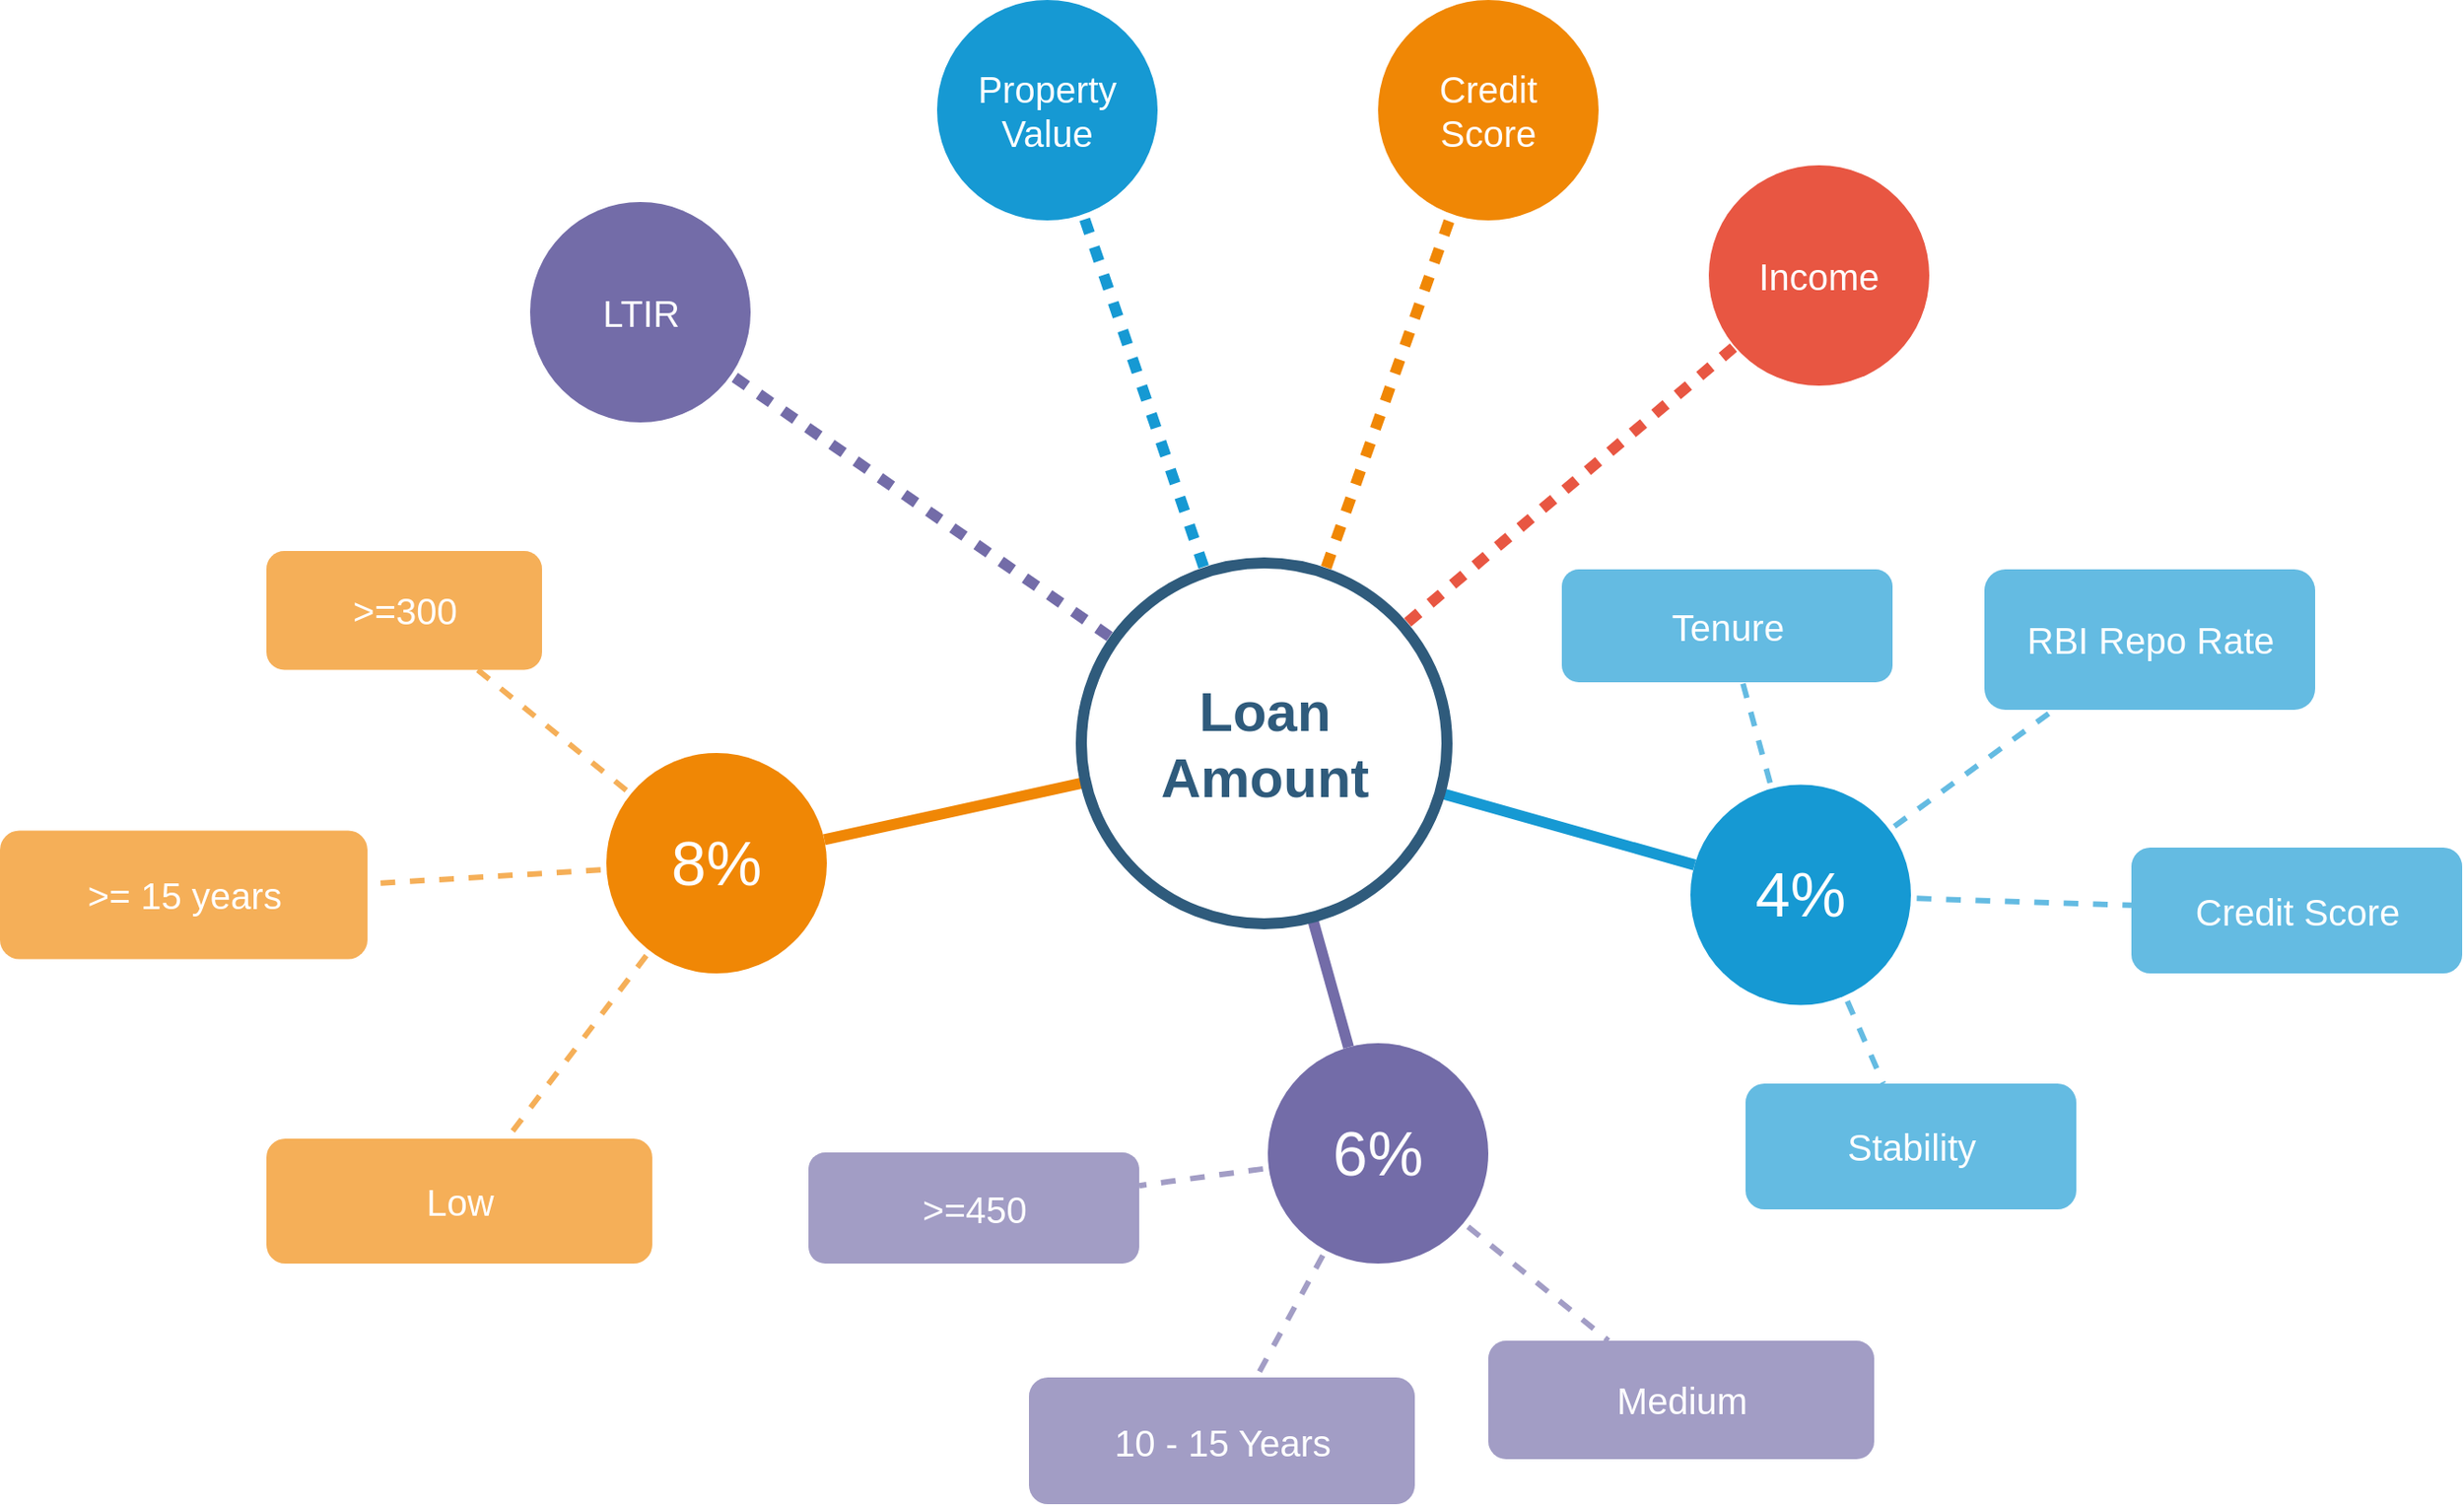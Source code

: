<mxfile version="24.1.0" type="device">
  <diagram id="6a731a19-8d31-9384-78a2-239565b7b9f0" name="Page-1">
    <mxGraphModel dx="2507" dy="1520" grid="1" gridSize="10" guides="1" tooltips="1" connect="1" arrows="1" fold="1" page="1" pageScale="1" pageWidth="1169" pageHeight="827" background="none" math="0" shadow="0">
      <root>
        <mxCell id="0" />
        <mxCell id="1" parent="0" />
        <mxCell id="1350" value="Property&lt;div&gt;Value&lt;/div&gt;" style="ellipse;whiteSpace=wrap;html=1;shadow=0;fontFamily=Helvetica;fontSize=20;fontColor=#FFFFFF;align=center;strokeWidth=3;fillColor=#1699D3;strokeColor=none;" parent="1" vertex="1">
          <mxGeometry x="950" y="430" width="120" height="120" as="geometry" />
        </mxCell>
        <mxCell id="1351" value="Credit&lt;div&gt;Score&lt;/div&gt;" style="ellipse;whiteSpace=wrap;html=1;shadow=0;fontFamily=Helvetica;fontSize=20;fontColor=#FFFFFF;align=center;strokeWidth=3;fillColor=#F08705;strokeColor=none;gradientColor=none;" parent="1" vertex="1">
          <mxGeometry x="1190" y="430" width="120" height="120" as="geometry" />
        </mxCell>
        <mxCell id="1352" value="Income" style="ellipse;whiteSpace=wrap;html=1;shadow=0;fontFamily=Helvetica;fontSize=20;fontColor=#FFFFFF;align=center;strokeWidth=3;fillColor=#E85642;strokeColor=none;" parent="1" vertex="1">
          <mxGeometry x="1370" y="520" width="120" height="120" as="geometry" />
        </mxCell>
        <mxCell id="1353" value="4%" style="ellipse;whiteSpace=wrap;html=1;shadow=0;fontFamily=Helvetica;fontSize=34;fontColor=#FFFFFF;align=center;strokeWidth=3;fillColor=#1699D3;strokeColor=none;" parent="1" vertex="1">
          <mxGeometry x="1360" y="857.25" width="120" height="120" as="geometry" />
        </mxCell>
        <mxCell id="1354" value="6%" style="ellipse;whiteSpace=wrap;html=1;shadow=0;fontFamily=Helvetica;fontSize=34;fontColor=#FFFFFF;align=center;strokeWidth=3;fillColor=#736ca8;strokeColor=none;" parent="1" vertex="1">
          <mxGeometry x="1130" y="998" width="120" height="120" as="geometry" />
        </mxCell>
        <mxCell id="1355" value="8%" style="ellipse;whiteSpace=wrap;html=1;shadow=0;fontFamily=Helvetica;fontSize=34;fontColor=#FFFFFF;align=center;strokeWidth=3;fillColor=#F08705;strokeColor=none;" parent="1" vertex="1">
          <mxGeometry x="770" y="840" width="120" height="120" as="geometry" />
        </mxCell>
        <mxCell id="1359" style="endArrow=none;strokeWidth=6;strokeColor=#1699D3;html=1;flowAnimation=1;" parent="1" source="1515" target="1350" edge="1">
          <mxGeometry relative="1" as="geometry" />
        </mxCell>
        <mxCell id="1360" style="endArrow=none;strokeWidth=6;strokeColor=#f08705;html=1;flowAnimation=1;" parent="1" source="1515" target="1351" edge="1">
          <mxGeometry relative="1" as="geometry" />
        </mxCell>
        <mxCell id="1361" style="endArrow=none;strokeWidth=6;strokeColor=#E85642;html=1;flowAnimation=1;" parent="1" source="1515" target="1352" edge="1">
          <mxGeometry relative="1" as="geometry" />
        </mxCell>
        <mxCell id="1362" style="endArrow=none;strokeWidth=6;strokeColor=#1699D3;html=1;" parent="1" source="1515" target="1353" edge="1">
          <mxGeometry relative="1" as="geometry" />
        </mxCell>
        <mxCell id="1363" style="endArrow=none;strokeWidth=6;strokeColor=#736CA8;html=1;flowAnimation=1;" parent="1" source="1515" target="1516" edge="1">
          <mxGeometry relative="1" as="geometry" />
        </mxCell>
        <mxCell id="1364" style="endArrow=none;strokeWidth=6;strokeColor=#736ca8;html=1;" parent="1" source="1515" target="1354" edge="1">
          <mxGeometry relative="1" as="geometry" />
        </mxCell>
        <mxCell id="1365" value="" style="edgeStyle=none;endArrow=none;strokeWidth=6;strokeColor=#F08705;html=1;" parent="1" source="1515" target="1355" edge="1">
          <mxGeometry x="181" y="226.5" width="100" height="100" as="geometry">
            <mxPoint x="181" y="326.5" as="sourcePoint" />
            <mxPoint x="281" y="226.5" as="targetPoint" />
          </mxGeometry>
        </mxCell>
        <mxCell id="1436" value="Tenure" style="rounded=1;fillColor=#64BBE2;strokeColor=none;strokeWidth=3;shadow=0;html=1;fontColor=#FFFFFF;fontSize=20;fontStyle=0" parent="1" vertex="1">
          <mxGeometry x="1290" y="740" width="180" height="61.5" as="geometry" />
        </mxCell>
        <mxCell id="1437" value="RBI Repo Rate" style="rounded=1;fillColor=#64BBE2;strokeColor=none;strokeWidth=3;shadow=0;html=1;fontColor=#FFFFFF;fontSize=20;fontStyle=0" parent="1" vertex="1">
          <mxGeometry x="1520" y="740" width="180" height="76.5" as="geometry" />
        </mxCell>
        <mxCell id="1438" value="Credit Score" style="rounded=1;fillColor=#64BBE2;strokeColor=none;strokeWidth=3;shadow=0;html=1;fontColor=#FFFFFF;fontSize=20;fontStyle=0" parent="1" vertex="1">
          <mxGeometry x="1600" y="891.5" width="180" height="68.5" as="geometry" />
        </mxCell>
        <mxCell id="1440" value="Stability" style="rounded=1;fillColor=#64BBE2;strokeColor=none;strokeWidth=3;shadow=0;html=1;fontColor=#FFFFFF;fontSize=20;fontStyle=0" parent="1" vertex="1">
          <mxGeometry x="1390" y="1020" width="180" height="68.5" as="geometry" />
        </mxCell>
        <mxCell id="1447" value="" style="edgeStyle=none;endArrow=none;strokeWidth=3;strokeColor=#64BBE2;html=1;flowAnimation=1;" parent="1" source="1353" target="1436" edge="1">
          <mxGeometry x="-24" y="196.5" width="100" height="100" as="geometry">
            <mxPoint x="-404" y="336.5" as="sourcePoint" />
            <mxPoint x="-304" y="236.5" as="targetPoint" />
          </mxGeometry>
        </mxCell>
        <mxCell id="1448" value="" style="edgeStyle=none;endArrow=none;strokeWidth=3;strokeColor=#64BBE2;html=1;flowAnimation=1;" parent="1" source="1353" target="1437" edge="1">
          <mxGeometry x="-24" y="196.5" width="100" height="100" as="geometry">
            <mxPoint x="-404" y="336.5" as="sourcePoint" />
            <mxPoint x="-304" y="236.5" as="targetPoint" />
          </mxGeometry>
        </mxCell>
        <mxCell id="1449" value="" style="edgeStyle=none;endArrow=none;strokeWidth=3;strokeColor=#64BBE2;html=1;flowAnimation=1;" parent="1" source="1353" target="1438" edge="1">
          <mxGeometry x="-24" y="196.5" width="100" height="100" as="geometry">
            <mxPoint x="-404" y="336.5" as="sourcePoint" />
            <mxPoint x="-304" y="236.5" as="targetPoint" />
          </mxGeometry>
        </mxCell>
        <mxCell id="1451" value="" style="edgeStyle=none;endArrow=none;strokeWidth=3;strokeColor=#64BBE2;html=1;flowAnimation=1;" parent="1" source="1353" target="1440" edge="1">
          <mxGeometry x="-24" y="196.5" width="100" height="100" as="geometry">
            <mxPoint x="-404" y="336.5" as="sourcePoint" />
            <mxPoint x="-304" y="236.5" as="targetPoint" />
          </mxGeometry>
        </mxCell>
        <mxCell id="1457" value="&amp;gt;=450" style="rounded=1;fillColor=#a29dc5;strokeColor=none;strokeWidth=3;shadow=0;html=1;fontColor=#FFFFFF;fontSize=20;fontStyle=0" parent="1" vertex="1">
          <mxGeometry x="880" y="1057.5" width="180" height="60.5" as="geometry" />
        </mxCell>
        <mxCell id="1458" value="10 - 15 Years" style="rounded=1;fillColor=#a29dc5;strokeColor=none;strokeWidth=3;shadow=0;html=1;fontColor=#FFFFFF;fontSize=20;fontStyle=0" parent="1" vertex="1">
          <mxGeometry x="1000" y="1180" width="210" height="69" as="geometry" />
        </mxCell>
        <mxCell id="1461" value="Medium" style="rounded=1;fillColor=#a29dc5;strokeColor=none;strokeWidth=3;shadow=0;html=1;fontColor=#FFFFFF;fontSize=20;fontStyle=0" parent="1" vertex="1">
          <mxGeometry x="1250" y="1160" width="210" height="64.5" as="geometry" />
        </mxCell>
        <mxCell id="1464" value="" style="edgeStyle=none;endArrow=none;strokeWidth=3;strokeColor=#A29DC5;html=1;flowAnimation=1;" parent="1" source="1354" target="1461" edge="1">
          <mxGeometry x="251" y="-103.5" width="100" height="100" as="geometry">
            <mxPoint x="101" y="-109" as="sourcePoint" />
            <mxPoint x="201" y="-209" as="targetPoint" />
          </mxGeometry>
        </mxCell>
        <mxCell id="1465" value="" style="edgeStyle=none;endArrow=none;strokeWidth=3;strokeColor=#A29DC5;html=1;flowAnimation=1;" parent="1" source="1354" target="1458" edge="1">
          <mxGeometry x="251" y="-103.5" width="100" height="100" as="geometry">
            <mxPoint x="101" y="-109" as="sourcePoint" />
            <mxPoint x="201" y="-209" as="targetPoint" />
          </mxGeometry>
        </mxCell>
        <mxCell id="1467" value="" style="edgeStyle=none;endArrow=none;strokeWidth=3;strokeColor=#A29DC5;html=1;flowAnimation=1;" parent="1" source="1354" target="1457" edge="1">
          <mxGeometry x="251" y="-103.5" width="100" height="100" as="geometry">
            <mxPoint x="101" y="-109" as="sourcePoint" />
            <mxPoint x="201" y="-209" as="targetPoint" />
          </mxGeometry>
        </mxCell>
        <mxCell id="1471" value="Low" style="rounded=1;fillColor=#f5af58;strokeColor=none;strokeWidth=3;shadow=0;html=1;fontColor=#FFFFFF;fontSize=20;" parent="1" vertex="1">
          <mxGeometry x="585" y="1050" width="210" height="68" as="geometry" />
        </mxCell>
        <mxCell id="1473" value="&amp;gt;= 15 years" style="rounded=1;fillColor=#f5af58;strokeColor=none;strokeWidth=3;shadow=0;html=1;fontColor=#FFFFFF;fontSize=20;" parent="1" vertex="1">
          <mxGeometry x="440" y="882.25" width="200" height="70" as="geometry" />
        </mxCell>
        <mxCell id="1477" value="&amp;gt;=300" style="rounded=1;fillColor=#f5af58;strokeColor=none;strokeWidth=3;shadow=0;html=1;fontColor=#FFFFFF;fontSize=20;" parent="1" vertex="1">
          <mxGeometry x="585" y="730" width="150" height="64.75" as="geometry" />
        </mxCell>
        <mxCell id="1483" value="" style="edgeStyle=none;endArrow=none;strokeWidth=3;strokeColor=#F5AF58;html=1;flowAnimation=1;" parent="1" source="1355" target="1471" edge="1">
          <mxGeometry x="243.5" y="39" width="100" height="100" as="geometry">
            <mxPoint x="243.5" y="139" as="sourcePoint" />
            <mxPoint x="343.5" y="39" as="targetPoint" />
          </mxGeometry>
        </mxCell>
        <mxCell id="1485" value="" style="edgeStyle=none;endArrow=none;strokeWidth=3;strokeColor=#F5AF58;html=1;flowAnimation=1;" parent="1" source="1355" target="1473" edge="1">
          <mxGeometry x="243.5" y="39" width="100" height="100" as="geometry">
            <mxPoint x="243.5" y="139" as="sourcePoint" />
            <mxPoint x="343.5" y="39" as="targetPoint" />
          </mxGeometry>
        </mxCell>
        <mxCell id="1489" value="" style="edgeStyle=none;endArrow=none;strokeWidth=3;strokeColor=#F5AF58;html=1;flowAnimation=1;" parent="1" source="1355" target="1477" edge="1">
          <mxGeometry x="243.5" y="39" width="100" height="100" as="geometry">
            <mxPoint x="243.5" y="139" as="sourcePoint" />
            <mxPoint x="343.5" y="39" as="targetPoint" />
          </mxGeometry>
        </mxCell>
        <mxCell id="1515" value="Loan&lt;div&gt;Amount&lt;/div&gt;" style="ellipse;whiteSpace=wrap;html=1;shadow=0;fontFamily=Helvetica;fontSize=30;fontColor=#2F5B7C;align=center;strokeColor=#2F5B7C;strokeWidth=6;fillColor=#FFFFFF;fontStyle=1;gradientColor=none;" parent="1" vertex="1">
          <mxGeometry x="1028.5" y="736.5" width="199" height="196.5" as="geometry" />
        </mxCell>
        <mxCell id="1516" value="LTIR" style="ellipse;whiteSpace=wrap;html=1;shadow=0;fontFamily=Helvetica;fontSize=20;fontColor=#FFFFFF;align=center;strokeWidth=3;fillColor=#736ca8;strokeColor=none;" parent="1" vertex="1">
          <mxGeometry x="728.5" y="540" width="120" height="120" as="geometry" />
        </mxCell>
      </root>
    </mxGraphModel>
  </diagram>
</mxfile>
